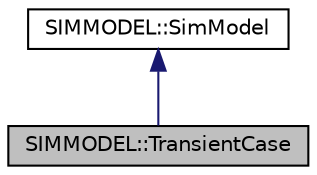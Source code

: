 digraph "SIMMODEL::TransientCase"
{
 // LATEX_PDF_SIZE
  edge [fontname="Helvetica",fontsize="10",labelfontname="Helvetica",labelfontsize="10"];
  node [fontname="Helvetica",fontsize="10",shape=record];
  Node1 [label="SIMMODEL::TransientCase",height=0.2,width=0.4,color="black", fillcolor="grey75", style="filled", fontcolor="black",tooltip=" "];
  Node2 -> Node1 [dir="back",color="midnightblue",fontsize="10",style="solid"];
  Node2 [label="SIMMODEL::SimModel",height=0.2,width=0.4,color="black", fillcolor="white", style="filled",URL="$classSIMMODEL_1_1SimModel.html",tooltip=" "];
}
